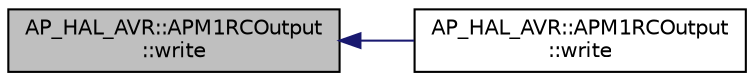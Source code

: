digraph "AP_HAL_AVR::APM1RCOutput::write"
{
 // INTERACTIVE_SVG=YES
  edge [fontname="Helvetica",fontsize="10",labelfontname="Helvetica",labelfontsize="10"];
  node [fontname="Helvetica",fontsize="10",shape=record];
  rankdir="LR";
  Node1 [label="AP_HAL_AVR::APM1RCOutput\l::write",height=0.2,width=0.4,color="black", fillcolor="grey75", style="filled" fontcolor="black"];
  Node1 -> Node2 [dir="back",color="midnightblue",fontsize="10",style="solid",fontname="Helvetica"];
  Node2 [label="AP_HAL_AVR::APM1RCOutput\l::write",height=0.2,width=0.4,color="black", fillcolor="white", style="filled",URL="$classAP__HAL__AVR_1_1APM1RCOutput.html#abc1b4e2a8aa976412d1fd101857f4a43"];
}
